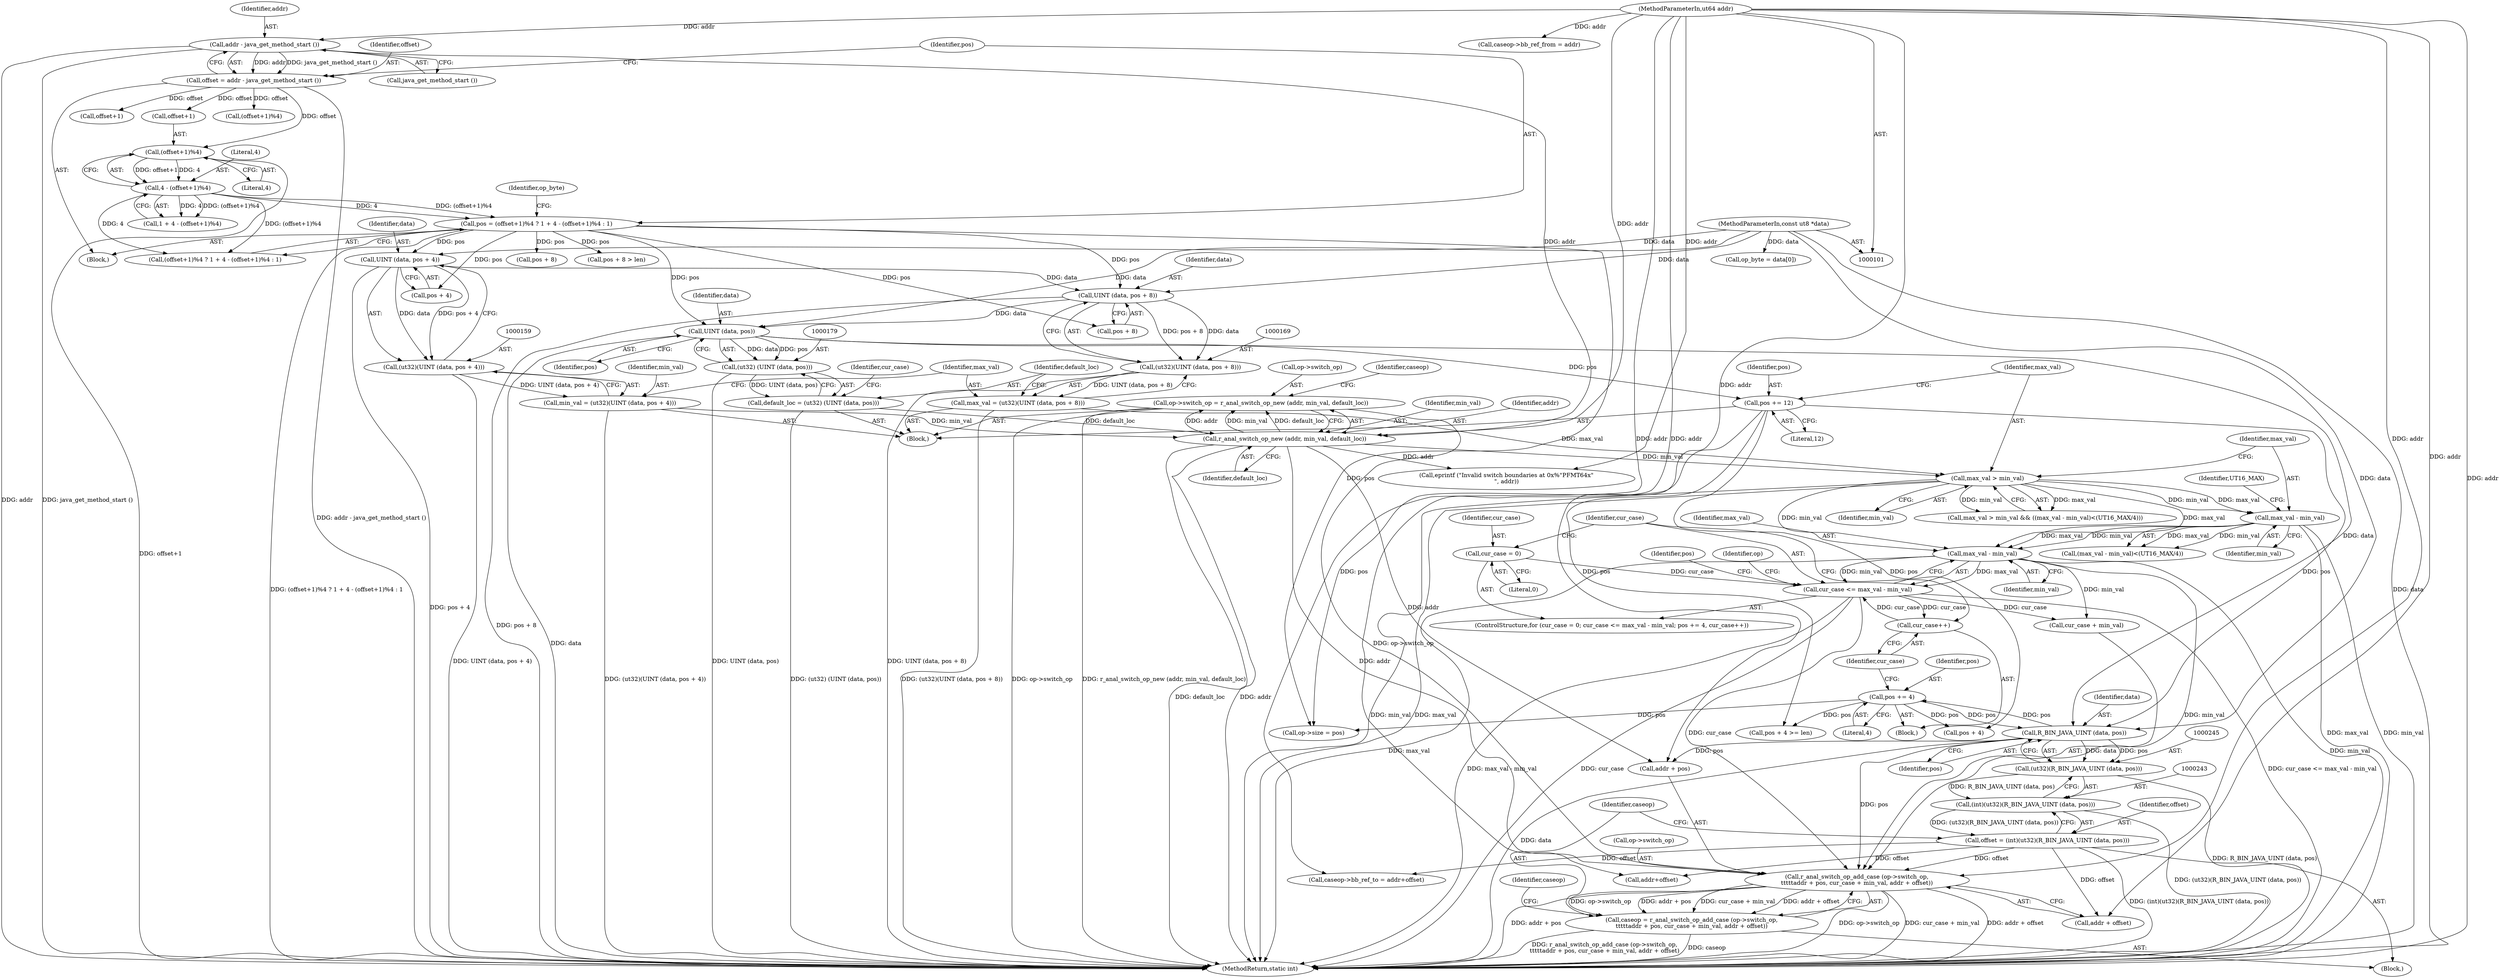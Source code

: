 digraph "1_radare2_224e6bc13fa353dd3b7f7a2334588f1c4229e58d@pointer" {
"1000251" [label="(Call,r_anal_switch_op_add_case (op->switch_op,\n\t\t\t\t\taddr + pos, cur_case + min_val, addr + offset))"];
"1000187" [label="(Call,op->switch_op = r_anal_switch_op_new (addr, min_val, default_loc))"];
"1000191" [label="(Call,r_anal_switch_op_new (addr, min_val, default_loc))"];
"1000117" [label="(Call,addr - java_get_method_start ())"];
"1000104" [label="(MethodParameterIn,ut64 addr)"];
"1000156" [label="(Call,min_val = (ut32)(UINT (data, pos + 4)))"];
"1000158" [label="(Call,(ut32)(UINT (data, pos + 4)))"];
"1000160" [label="(Call,UINT (data, pos + 4))"];
"1000105" [label="(MethodParameterIn,const ut8 *data)"];
"1000121" [label="(Call,pos = (offset+1)%4 ? 1 + 4 - (offset+1)%4 : 1)"];
"1000131" [label="(Call,4 - (offset+1)%4)"];
"1000133" [label="(Call,(offset+1)%4)"];
"1000115" [label="(Call,offset = addr - java_get_method_start ())"];
"1000176" [label="(Call,default_loc = (ut32) (UINT (data, pos)))"];
"1000178" [label="(Call,(ut32) (UINT (data, pos)))"];
"1000180" [label="(Call,UINT (data, pos))"];
"1000170" [label="(Call,UINT (data, pos + 8))"];
"1000246" [label="(Call,R_BIN_JAVA_UINT (data, pos))"];
"1000199" [label="(Call,pos += 12)"];
"1000225" [label="(Call,pos += 4)"];
"1000219" [label="(Call,cur_case <= max_val - min_val)"];
"1000216" [label="(Call,cur_case = 0)"];
"1000228" [label="(Call,cur_case++)"];
"1000221" [label="(Call,max_val - min_val)"];
"1000208" [label="(Call,max_val - min_val)"];
"1000204" [label="(Call,max_val > min_val)"];
"1000166" [label="(Call,max_val = (ut32)(UINT (data, pos + 8)))"];
"1000168" [label="(Call,(ut32)(UINT (data, pos + 8)))"];
"1000240" [label="(Call,offset = (int)(ut32)(R_BIN_JAVA_UINT (data, pos)))"];
"1000242" [label="(Call,(int)(ut32)(R_BIN_JAVA_UINT (data, pos)))"];
"1000244" [label="(Call,(ut32)(R_BIN_JAVA_UINT (data, pos)))"];
"1000249" [label="(Call,caseop = r_anal_switch_op_add_case (op->switch_op,\n\t\t\t\t\taddr + pos, cur_case + min_val, addr + offset))"];
"1000227" [label="(Literal,4)"];
"1000171" [label="(Identifier,data)"];
"1000141" [label="(Identifier,op_byte)"];
"1000160" [label="(Call,UINT (data, pos + 4))"];
"1000162" [label="(Call,pos + 4)"];
"1000193" [label="(Identifier,min_val)"];
"1000156" [label="(Call,min_val = (ut32)(UINT (data, pos + 4)))"];
"1000129" [label="(Call,1 + 4 - (offset+1)%4)"];
"1000233" [label="(Call,pos + 4)"];
"1000194" [label="(Identifier,default_loc)"];
"1000157" [label="(Identifier,min_val)"];
"1000218" [label="(Literal,0)"];
"1000223" [label="(Identifier,min_val)"];
"1000210" [label="(Identifier,min_val)"];
"1000212" [label="(Identifier,UT16_MAX)"];
"1000242" [label="(Call,(int)(ut32)(R_BIN_JAVA_UINT (data, pos)))"];
"1000255" [label="(Call,addr + pos)"];
"1000188" [label="(Call,op->switch_op)"];
"1000221" [label="(Call,max_val - min_val)"];
"1000187" [label="(Call,op->switch_op = r_anal_switch_op_new (addr, min_val, default_loc))"];
"1000200" [label="(Identifier,pos)"];
"1000267" [label="(Call,caseop->bb_ref_to = addr+offset)"];
"1000225" [label="(Call,pos += 4)"];
"1000172" [label="(Call,pos + 8)"];
"1000215" [label="(ControlStructure,for (cur_case = 0; cur_case <= max_val - min_val; pos += 4, cur_case++))"];
"1000244" [label="(Call,(ut32)(R_BIN_JAVA_UINT (data, pos)))"];
"1000203" [label="(Call,max_val > min_val && ((max_val - min_val)<(UT16_MAX/4)))"];
"1000251" [label="(Call,r_anal_switch_op_add_case (op->switch_op,\n\t\t\t\t\taddr + pos, cur_case + min_val, addr + offset))"];
"1000117" [label="(Call,addr - java_get_method_start ())"];
"1000281" [label="(Call,eprintf (\"Invalid switch boundaries at 0x%\"PFMT64x\"\n\", addr))"];
"1000168" [label="(Call,(ut32)(UINT (data, pos + 8)))"];
"1000181" [label="(Identifier,data)"];
"1000274" [label="(Call,caseop->bb_ref_from = addr)"];
"1000217" [label="(Identifier,cur_case)"];
"1000248" [label="(Identifier,pos)"];
"1000204" [label="(Call,max_val > min_val)"];
"1000137" [label="(Literal,4)"];
"1000234" [label="(Identifier,pos)"];
"1000124" [label="(Call,(offset+1)%4)"];
"1000261" [label="(Call,addr + offset)"];
"1000176" [label="(Call,default_loc = (ut32) (UINT (data, pos)))"];
"1000258" [label="(Call,cur_case + min_val)"];
"1000146" [label="(Call,pos + 8)"];
"1000122" [label="(Identifier,pos)"];
"1000224" [label="(Block,)"];
"1000241" [label="(Identifier,offset)"];
"1000178" [label="(Call,(ut32) (UINT (data, pos)))"];
"1000228" [label="(Call,cur_case++)"];
"1000170" [label="(Call,UINT (data, pos + 8))"];
"1000161" [label="(Identifier,data)"];
"1000284" [label="(Call,op->size = pos)"];
"1000143" [label="(Block,)"];
"1000115" [label="(Call,offset = addr - java_get_method_start ())"];
"1000286" [label="(Identifier,op)"];
"1000166" [label="(Call,max_val = (ut32)(UINT (data, pos + 8)))"];
"1000222" [label="(Identifier,max_val)"];
"1000134" [label="(Call,offset+1)"];
"1000240" [label="(Call,offset = (int)(ut32)(R_BIN_JAVA_UINT (data, pos)))"];
"1000109" [label="(Call,op_byte = data[0])"];
"1000252" [label="(Call,op->switch_op)"];
"1000265" [label="(Identifier,caseop)"];
"1000219" [label="(Call,cur_case <= max_val - min_val)"];
"1000229" [label="(Identifier,cur_case)"];
"1000192" [label="(Identifier,addr)"];
"1000177" [label="(Identifier,default_loc)"];
"1000105" [label="(MethodParameterIn,const ut8 *data)"];
"1000182" [label="(Identifier,pos)"];
"1000249" [label="(Call,caseop = r_anal_switch_op_add_case (op->switch_op,\n\t\t\t\t\taddr + pos, cur_case + min_val, addr + offset))"];
"1000131" [label="(Call,4 - (offset+1)%4)"];
"1000132" [label="(Literal,4)"];
"1000104" [label="(MethodParameterIn,ut64 addr)"];
"1000123" [label="(Call,(offset+1)%4 ? 1 + 4 - (offset+1)%4 : 1)"];
"1000271" [label="(Call,addr+offset)"];
"1000226" [label="(Identifier,pos)"];
"1000209" [label="(Identifier,max_val)"];
"1000246" [label="(Call,R_BIN_JAVA_UINT (data, pos))"];
"1000145" [label="(Call,pos + 8 > len)"];
"1000206" [label="(Identifier,min_val)"];
"1000205" [label="(Identifier,max_val)"];
"1000207" [label="(Call,(max_val - min_val)<(UT16_MAX/4))"];
"1000185" [label="(Identifier,cur_case)"];
"1000250" [label="(Identifier,caseop)"];
"1000121" [label="(Call,pos = (offset+1)%4 ? 1 + 4 - (offset+1)%4 : 1)"];
"1000201" [label="(Literal,12)"];
"1000167" [label="(Identifier,max_val)"];
"1000208" [label="(Call,max_val - min_val)"];
"1000197" [label="(Identifier,caseop)"];
"1000180" [label="(Call,UINT (data, pos))"];
"1000232" [label="(Call,pos + 4 >= len)"];
"1000118" [label="(Identifier,addr)"];
"1000119" [label="(Call,java_get_method_start ())"];
"1000216" [label="(Call,cur_case = 0)"];
"1000125" [label="(Call,offset+1)"];
"1000107" [label="(Block,)"];
"1000191" [label="(Call,r_anal_switch_op_new (addr, min_val, default_loc))"];
"1000293" [label="(MethodReturn,static int)"];
"1000247" [label="(Identifier,data)"];
"1000116" [label="(Identifier,offset)"];
"1000133" [label="(Call,(offset+1)%4)"];
"1000158" [label="(Call,(ut32)(UINT (data, pos + 4)))"];
"1000220" [label="(Identifier,cur_case)"];
"1000199" [label="(Call,pos += 12)"];
"1000230" [label="(Block,)"];
"1000251" -> "1000249"  [label="AST: "];
"1000251" -> "1000261"  [label="CFG: "];
"1000252" -> "1000251"  [label="AST: "];
"1000255" -> "1000251"  [label="AST: "];
"1000258" -> "1000251"  [label="AST: "];
"1000261" -> "1000251"  [label="AST: "];
"1000249" -> "1000251"  [label="CFG: "];
"1000251" -> "1000293"  [label="DDG: addr + pos"];
"1000251" -> "1000293"  [label="DDG: op->switch_op"];
"1000251" -> "1000293"  [label="DDG: cur_case + min_val"];
"1000251" -> "1000293"  [label="DDG: addr + offset"];
"1000251" -> "1000249"  [label="DDG: op->switch_op"];
"1000251" -> "1000249"  [label="DDG: addr + pos"];
"1000251" -> "1000249"  [label="DDG: cur_case + min_val"];
"1000251" -> "1000249"  [label="DDG: addr + offset"];
"1000187" -> "1000251"  [label="DDG: op->switch_op"];
"1000191" -> "1000251"  [label="DDG: addr"];
"1000104" -> "1000251"  [label="DDG: addr"];
"1000246" -> "1000251"  [label="DDG: pos"];
"1000219" -> "1000251"  [label="DDG: cur_case"];
"1000221" -> "1000251"  [label="DDG: min_val"];
"1000240" -> "1000251"  [label="DDG: offset"];
"1000187" -> "1000143"  [label="AST: "];
"1000187" -> "1000191"  [label="CFG: "];
"1000188" -> "1000187"  [label="AST: "];
"1000191" -> "1000187"  [label="AST: "];
"1000197" -> "1000187"  [label="CFG: "];
"1000187" -> "1000293"  [label="DDG: op->switch_op"];
"1000187" -> "1000293"  [label="DDG: r_anal_switch_op_new (addr, min_val, default_loc)"];
"1000191" -> "1000187"  [label="DDG: addr"];
"1000191" -> "1000187"  [label="DDG: min_val"];
"1000191" -> "1000187"  [label="DDG: default_loc"];
"1000191" -> "1000194"  [label="CFG: "];
"1000192" -> "1000191"  [label="AST: "];
"1000193" -> "1000191"  [label="AST: "];
"1000194" -> "1000191"  [label="AST: "];
"1000191" -> "1000293"  [label="DDG: default_loc"];
"1000191" -> "1000293"  [label="DDG: addr"];
"1000117" -> "1000191"  [label="DDG: addr"];
"1000104" -> "1000191"  [label="DDG: addr"];
"1000156" -> "1000191"  [label="DDG: min_val"];
"1000176" -> "1000191"  [label="DDG: default_loc"];
"1000191" -> "1000204"  [label="DDG: min_val"];
"1000191" -> "1000255"  [label="DDG: addr"];
"1000191" -> "1000281"  [label="DDG: addr"];
"1000117" -> "1000115"  [label="AST: "];
"1000117" -> "1000119"  [label="CFG: "];
"1000118" -> "1000117"  [label="AST: "];
"1000119" -> "1000117"  [label="AST: "];
"1000115" -> "1000117"  [label="CFG: "];
"1000117" -> "1000293"  [label="DDG: addr"];
"1000117" -> "1000293"  [label="DDG: java_get_method_start ()"];
"1000117" -> "1000115"  [label="DDG: addr"];
"1000117" -> "1000115"  [label="DDG: java_get_method_start ()"];
"1000104" -> "1000117"  [label="DDG: addr"];
"1000104" -> "1000101"  [label="AST: "];
"1000104" -> "1000293"  [label="DDG: addr"];
"1000104" -> "1000255"  [label="DDG: addr"];
"1000104" -> "1000261"  [label="DDG: addr"];
"1000104" -> "1000267"  [label="DDG: addr"];
"1000104" -> "1000271"  [label="DDG: addr"];
"1000104" -> "1000274"  [label="DDG: addr"];
"1000104" -> "1000281"  [label="DDG: addr"];
"1000156" -> "1000143"  [label="AST: "];
"1000156" -> "1000158"  [label="CFG: "];
"1000157" -> "1000156"  [label="AST: "];
"1000158" -> "1000156"  [label="AST: "];
"1000167" -> "1000156"  [label="CFG: "];
"1000156" -> "1000293"  [label="DDG: (ut32)(UINT (data, pos + 4))"];
"1000158" -> "1000156"  [label="DDG: UINT (data, pos + 4)"];
"1000158" -> "1000160"  [label="CFG: "];
"1000159" -> "1000158"  [label="AST: "];
"1000160" -> "1000158"  [label="AST: "];
"1000158" -> "1000293"  [label="DDG: UINT (data, pos + 4)"];
"1000160" -> "1000158"  [label="DDG: data"];
"1000160" -> "1000158"  [label="DDG: pos + 4"];
"1000160" -> "1000162"  [label="CFG: "];
"1000161" -> "1000160"  [label="AST: "];
"1000162" -> "1000160"  [label="AST: "];
"1000160" -> "1000293"  [label="DDG: pos + 4"];
"1000105" -> "1000160"  [label="DDG: data"];
"1000121" -> "1000160"  [label="DDG: pos"];
"1000160" -> "1000170"  [label="DDG: data"];
"1000105" -> "1000101"  [label="AST: "];
"1000105" -> "1000293"  [label="DDG: data"];
"1000105" -> "1000109"  [label="DDG: data"];
"1000105" -> "1000170"  [label="DDG: data"];
"1000105" -> "1000180"  [label="DDG: data"];
"1000105" -> "1000246"  [label="DDG: data"];
"1000121" -> "1000107"  [label="AST: "];
"1000121" -> "1000123"  [label="CFG: "];
"1000122" -> "1000121"  [label="AST: "];
"1000123" -> "1000121"  [label="AST: "];
"1000141" -> "1000121"  [label="CFG: "];
"1000121" -> "1000293"  [label="DDG: (offset+1)%4 ? 1 + 4 - (offset+1)%4 : 1"];
"1000131" -> "1000121"  [label="DDG: 4"];
"1000131" -> "1000121"  [label="DDG: (offset+1)%4"];
"1000121" -> "1000145"  [label="DDG: pos"];
"1000121" -> "1000146"  [label="DDG: pos"];
"1000121" -> "1000162"  [label="DDG: pos"];
"1000121" -> "1000170"  [label="DDG: pos"];
"1000121" -> "1000172"  [label="DDG: pos"];
"1000121" -> "1000180"  [label="DDG: pos"];
"1000121" -> "1000284"  [label="DDG: pos"];
"1000131" -> "1000129"  [label="AST: "];
"1000131" -> "1000133"  [label="CFG: "];
"1000132" -> "1000131"  [label="AST: "];
"1000133" -> "1000131"  [label="AST: "];
"1000129" -> "1000131"  [label="CFG: "];
"1000131" -> "1000123"  [label="DDG: 4"];
"1000131" -> "1000123"  [label="DDG: (offset+1)%4"];
"1000131" -> "1000129"  [label="DDG: 4"];
"1000131" -> "1000129"  [label="DDG: (offset+1)%4"];
"1000133" -> "1000131"  [label="DDG: offset+1"];
"1000133" -> "1000131"  [label="DDG: 4"];
"1000133" -> "1000137"  [label="CFG: "];
"1000134" -> "1000133"  [label="AST: "];
"1000137" -> "1000133"  [label="AST: "];
"1000133" -> "1000293"  [label="DDG: offset+1"];
"1000115" -> "1000133"  [label="DDG: offset"];
"1000115" -> "1000107"  [label="AST: "];
"1000116" -> "1000115"  [label="AST: "];
"1000122" -> "1000115"  [label="CFG: "];
"1000115" -> "1000293"  [label="DDG: addr - java_get_method_start ()"];
"1000115" -> "1000124"  [label="DDG: offset"];
"1000115" -> "1000125"  [label="DDG: offset"];
"1000115" -> "1000134"  [label="DDG: offset"];
"1000176" -> "1000143"  [label="AST: "];
"1000176" -> "1000178"  [label="CFG: "];
"1000177" -> "1000176"  [label="AST: "];
"1000178" -> "1000176"  [label="AST: "];
"1000185" -> "1000176"  [label="CFG: "];
"1000176" -> "1000293"  [label="DDG: (ut32) (UINT (data, pos))"];
"1000178" -> "1000176"  [label="DDG: UINT (data, pos)"];
"1000178" -> "1000180"  [label="CFG: "];
"1000179" -> "1000178"  [label="AST: "];
"1000180" -> "1000178"  [label="AST: "];
"1000178" -> "1000293"  [label="DDG: UINT (data, pos)"];
"1000180" -> "1000178"  [label="DDG: data"];
"1000180" -> "1000178"  [label="DDG: pos"];
"1000180" -> "1000182"  [label="CFG: "];
"1000181" -> "1000180"  [label="AST: "];
"1000182" -> "1000180"  [label="AST: "];
"1000180" -> "1000293"  [label="DDG: data"];
"1000170" -> "1000180"  [label="DDG: data"];
"1000180" -> "1000199"  [label="DDG: pos"];
"1000180" -> "1000246"  [label="DDG: data"];
"1000170" -> "1000168"  [label="AST: "];
"1000170" -> "1000172"  [label="CFG: "];
"1000171" -> "1000170"  [label="AST: "];
"1000172" -> "1000170"  [label="AST: "];
"1000168" -> "1000170"  [label="CFG: "];
"1000170" -> "1000293"  [label="DDG: pos + 8"];
"1000170" -> "1000168"  [label="DDG: data"];
"1000170" -> "1000168"  [label="DDG: pos + 8"];
"1000246" -> "1000244"  [label="AST: "];
"1000246" -> "1000248"  [label="CFG: "];
"1000247" -> "1000246"  [label="AST: "];
"1000248" -> "1000246"  [label="AST: "];
"1000244" -> "1000246"  [label="CFG: "];
"1000246" -> "1000293"  [label="DDG: data"];
"1000246" -> "1000225"  [label="DDG: pos"];
"1000246" -> "1000244"  [label="DDG: data"];
"1000246" -> "1000244"  [label="DDG: pos"];
"1000199" -> "1000246"  [label="DDG: pos"];
"1000225" -> "1000246"  [label="DDG: pos"];
"1000246" -> "1000255"  [label="DDG: pos"];
"1000199" -> "1000143"  [label="AST: "];
"1000199" -> "1000201"  [label="CFG: "];
"1000200" -> "1000199"  [label="AST: "];
"1000201" -> "1000199"  [label="AST: "];
"1000205" -> "1000199"  [label="CFG: "];
"1000199" -> "1000232"  [label="DDG: pos"];
"1000199" -> "1000233"  [label="DDG: pos"];
"1000199" -> "1000284"  [label="DDG: pos"];
"1000225" -> "1000224"  [label="AST: "];
"1000225" -> "1000227"  [label="CFG: "];
"1000226" -> "1000225"  [label="AST: "];
"1000227" -> "1000225"  [label="AST: "];
"1000229" -> "1000225"  [label="CFG: "];
"1000225" -> "1000232"  [label="DDG: pos"];
"1000225" -> "1000233"  [label="DDG: pos"];
"1000225" -> "1000284"  [label="DDG: pos"];
"1000219" -> "1000215"  [label="AST: "];
"1000219" -> "1000221"  [label="CFG: "];
"1000220" -> "1000219"  [label="AST: "];
"1000221" -> "1000219"  [label="AST: "];
"1000234" -> "1000219"  [label="CFG: "];
"1000286" -> "1000219"  [label="CFG: "];
"1000219" -> "1000293"  [label="DDG: max_val - min_val"];
"1000219" -> "1000293"  [label="DDG: cur_case <= max_val - min_val"];
"1000219" -> "1000293"  [label="DDG: cur_case"];
"1000216" -> "1000219"  [label="DDG: cur_case"];
"1000228" -> "1000219"  [label="DDG: cur_case"];
"1000221" -> "1000219"  [label="DDG: max_val"];
"1000221" -> "1000219"  [label="DDG: min_val"];
"1000219" -> "1000228"  [label="DDG: cur_case"];
"1000219" -> "1000258"  [label="DDG: cur_case"];
"1000216" -> "1000215"  [label="AST: "];
"1000216" -> "1000218"  [label="CFG: "];
"1000217" -> "1000216"  [label="AST: "];
"1000218" -> "1000216"  [label="AST: "];
"1000220" -> "1000216"  [label="CFG: "];
"1000228" -> "1000224"  [label="AST: "];
"1000228" -> "1000229"  [label="CFG: "];
"1000229" -> "1000228"  [label="AST: "];
"1000220" -> "1000228"  [label="CFG: "];
"1000221" -> "1000223"  [label="CFG: "];
"1000222" -> "1000221"  [label="AST: "];
"1000223" -> "1000221"  [label="AST: "];
"1000221" -> "1000293"  [label="DDG: min_val"];
"1000221" -> "1000293"  [label="DDG: max_val"];
"1000208" -> "1000221"  [label="DDG: max_val"];
"1000208" -> "1000221"  [label="DDG: min_val"];
"1000204" -> "1000221"  [label="DDG: max_val"];
"1000204" -> "1000221"  [label="DDG: min_val"];
"1000221" -> "1000258"  [label="DDG: min_val"];
"1000208" -> "1000207"  [label="AST: "];
"1000208" -> "1000210"  [label="CFG: "];
"1000209" -> "1000208"  [label="AST: "];
"1000210" -> "1000208"  [label="AST: "];
"1000212" -> "1000208"  [label="CFG: "];
"1000208" -> "1000293"  [label="DDG: max_val"];
"1000208" -> "1000293"  [label="DDG: min_val"];
"1000208" -> "1000207"  [label="DDG: max_val"];
"1000208" -> "1000207"  [label="DDG: min_val"];
"1000204" -> "1000208"  [label="DDG: max_val"];
"1000204" -> "1000208"  [label="DDG: min_val"];
"1000204" -> "1000203"  [label="AST: "];
"1000204" -> "1000206"  [label="CFG: "];
"1000205" -> "1000204"  [label="AST: "];
"1000206" -> "1000204"  [label="AST: "];
"1000209" -> "1000204"  [label="CFG: "];
"1000203" -> "1000204"  [label="CFG: "];
"1000204" -> "1000293"  [label="DDG: min_val"];
"1000204" -> "1000293"  [label="DDG: max_val"];
"1000204" -> "1000203"  [label="DDG: max_val"];
"1000204" -> "1000203"  [label="DDG: min_val"];
"1000166" -> "1000204"  [label="DDG: max_val"];
"1000166" -> "1000143"  [label="AST: "];
"1000166" -> "1000168"  [label="CFG: "];
"1000167" -> "1000166"  [label="AST: "];
"1000168" -> "1000166"  [label="AST: "];
"1000177" -> "1000166"  [label="CFG: "];
"1000166" -> "1000293"  [label="DDG: (ut32)(UINT (data, pos + 8))"];
"1000168" -> "1000166"  [label="DDG: UINT (data, pos + 8)"];
"1000169" -> "1000168"  [label="AST: "];
"1000168" -> "1000293"  [label="DDG: UINT (data, pos + 8)"];
"1000240" -> "1000230"  [label="AST: "];
"1000240" -> "1000242"  [label="CFG: "];
"1000241" -> "1000240"  [label="AST: "];
"1000242" -> "1000240"  [label="AST: "];
"1000250" -> "1000240"  [label="CFG: "];
"1000240" -> "1000293"  [label="DDG: (int)(ut32)(R_BIN_JAVA_UINT (data, pos))"];
"1000242" -> "1000240"  [label="DDG: (ut32)(R_BIN_JAVA_UINT (data, pos))"];
"1000240" -> "1000261"  [label="DDG: offset"];
"1000240" -> "1000267"  [label="DDG: offset"];
"1000240" -> "1000271"  [label="DDG: offset"];
"1000242" -> "1000244"  [label="CFG: "];
"1000243" -> "1000242"  [label="AST: "];
"1000244" -> "1000242"  [label="AST: "];
"1000242" -> "1000293"  [label="DDG: (ut32)(R_BIN_JAVA_UINT (data, pos))"];
"1000244" -> "1000242"  [label="DDG: R_BIN_JAVA_UINT (data, pos)"];
"1000245" -> "1000244"  [label="AST: "];
"1000244" -> "1000293"  [label="DDG: R_BIN_JAVA_UINT (data, pos)"];
"1000249" -> "1000230"  [label="AST: "];
"1000250" -> "1000249"  [label="AST: "];
"1000265" -> "1000249"  [label="CFG: "];
"1000249" -> "1000293"  [label="DDG: r_anal_switch_op_add_case (op->switch_op,\n\t\t\t\t\taddr + pos, cur_case + min_val, addr + offset)"];
"1000249" -> "1000293"  [label="DDG: caseop"];
}
